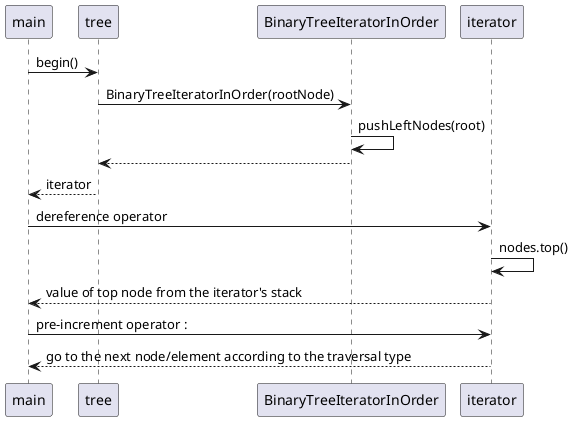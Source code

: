 @startuml
'https://plantuml.com/sequence-diagram

main -> tree: begin()
tree -> BinaryTreeIteratorInOrder: BinaryTreeIteratorInOrder(rootNode)
BinaryTreeIteratorInOrder -> BinaryTreeIteratorInOrder: pushLeftNodes(root)
BinaryTreeIteratorInOrder --> tree
tree --> main: iterator
main -> iterator: dereference operator
iterator -> iterator: nodes.top()
iterator --> main: value of top node from the iterator's stack
main -> iterator: pre-increment operator :
iterator --> main: go to the next node/element according to the traversal type

@enduml

